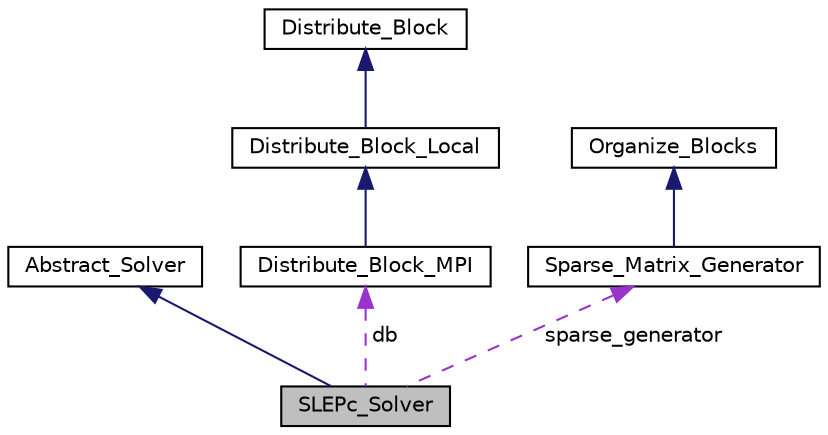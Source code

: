 digraph "SLEPc_Solver"
{
  edge [fontname="Helvetica",fontsize="10",labelfontname="Helvetica",labelfontsize="10"];
  node [fontname="Helvetica",fontsize="10",shape=record];
  Node1 [label="SLEPc_Solver",height=0.2,width=0.4,color="black", fillcolor="grey75", style="filled", fontcolor="black"];
  Node2 -> Node1 [dir="back",color="midnightblue",fontsize="10",style="solid",fontname="Helvetica"];
  Node2 [label="Abstract_Solver",height=0.2,width=0.4,color="black", fillcolor="white", style="filled",URL="$classAbstract__Solver.html"];
  Node3 -> Node1 [dir="back",color="darkorchid3",fontsize="10",style="dashed",label=" db" ,fontname="Helvetica"];
  Node3 [label="Distribute_Block_MPI",height=0.2,width=0.4,color="black", fillcolor="white", style="filled",URL="$classDistribute__Block__MPI.html"];
  Node4 -> Node3 [dir="back",color="midnightblue",fontsize="10",style="solid",fontname="Helvetica"];
  Node4 [label="Distribute_Block_Local",height=0.2,width=0.4,color="black", fillcolor="white", style="filled",URL="$classDistribute__Block__Local.html"];
  Node5 -> Node4 [dir="back",color="midnightblue",fontsize="10",style="solid",fontname="Helvetica"];
  Node5 [label="Distribute_Block",height=0.2,width=0.4,color="black", fillcolor="white", style="filled",URL="$classDistribute__Block.html"];
  Node6 -> Node1 [dir="back",color="darkorchid3",fontsize="10",style="dashed",label=" sparse_generator" ,fontname="Helvetica"];
  Node6 [label="Sparse_Matrix_Generator",height=0.2,width=0.4,color="black", fillcolor="white", style="filled",URL="$classSparse__Matrix__Generator.html"];
  Node7 -> Node6 [dir="back",color="midnightblue",fontsize="10",style="solid",fontname="Helvetica"];
  Node7 [label="Organize_Blocks",height=0.2,width=0.4,color="black", fillcolor="white", style="filled",URL="$classOrganize__Blocks.html"];
}
